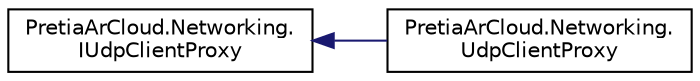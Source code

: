 digraph "Graphical Class Hierarchy"
{
 // LATEX_PDF_SIZE
  edge [fontname="Helvetica",fontsize="10",labelfontname="Helvetica",labelfontsize="10"];
  node [fontname="Helvetica",fontsize="10",shape=record];
  rankdir="LR";
  Node0 [label="PretiaArCloud.Networking.\lIUdpClientProxy",height=0.2,width=0.4,color="black", fillcolor="white", style="filled",URL="$interfacePretiaArCloud_1_1Networking_1_1IUdpClientProxy.html",tooltip=" "];
  Node0 -> Node1 [dir="back",color="midnightblue",fontsize="10",style="solid",fontname="Helvetica"];
  Node1 [label="PretiaArCloud.Networking.\lUdpClientProxy",height=0.2,width=0.4,color="black", fillcolor="white", style="filled",URL="$classPretiaArCloud_1_1Networking_1_1UdpClientProxy.html",tooltip=" "];
}
